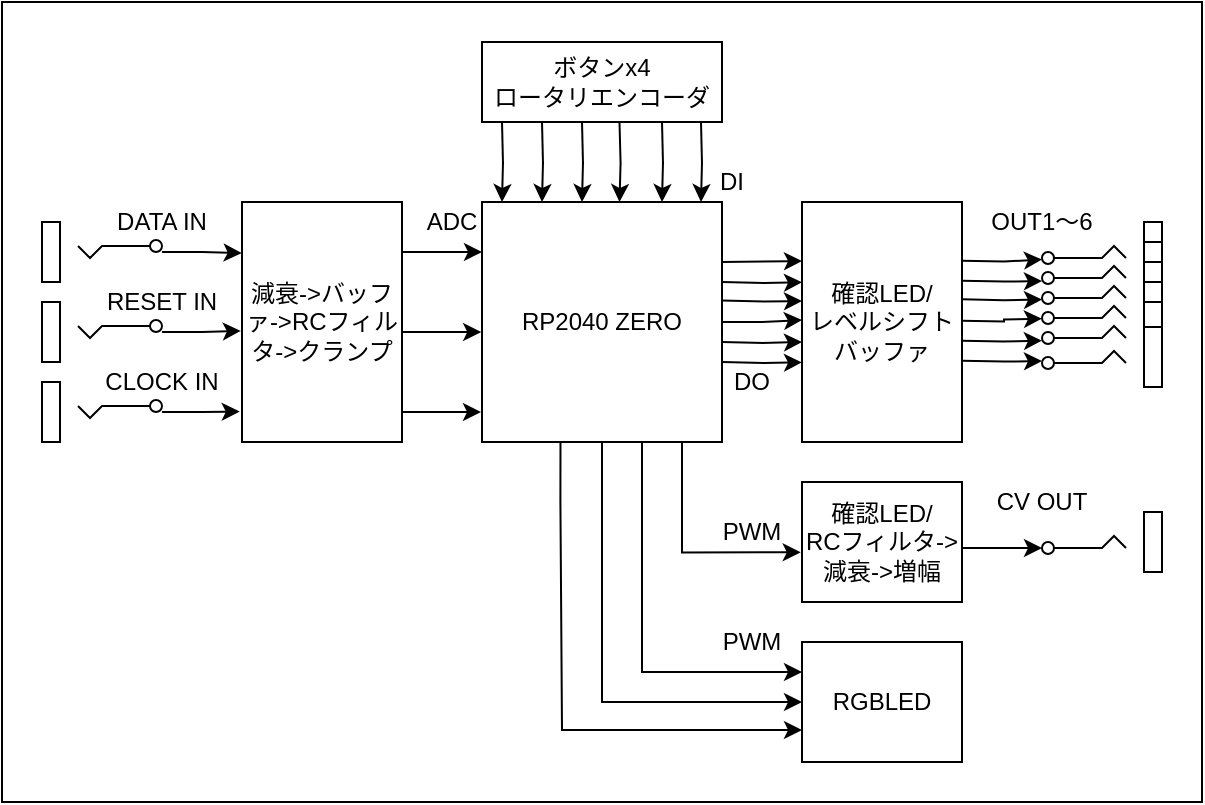 <mxfile version="27.1.6">
  <diagram name="ページ1" id="rrfAH0D4EwGRDDGI2uqU">
    <mxGraphModel dx="655" dy="870" grid="1" gridSize="10" guides="1" tooltips="1" connect="1" arrows="1" fold="1" page="1" pageScale="1" pageWidth="827" pageHeight="1169" math="0" shadow="0">
      <root>
        <mxCell id="0" />
        <mxCell id="1" parent="0" />
        <mxCell id="vJMuYOx4Il510q2gEsRJ-89" value="" style="rounded=0;whiteSpace=wrap;html=1;" vertex="1" parent="1">
          <mxGeometry x="80" y="220" width="600" height="400" as="geometry" />
        </mxCell>
        <mxCell id="vJMuYOx4Il510q2gEsRJ-39" value="確認LED/&lt;div&gt;レベルシフトバッファ&lt;/div&gt;" style="rounded=0;whiteSpace=wrap;html=1;" vertex="1" parent="1">
          <mxGeometry x="480" y="320" width="80" height="120" as="geometry" />
        </mxCell>
        <mxCell id="vJMuYOx4Il510q2gEsRJ-31" style="edgeStyle=orthogonalEdgeStyle;rounded=0;orthogonalLoop=1;jettySize=auto;html=1;entryX=0;entryY=0.5;entryDx=0;entryDy=0;" edge="1" parent="1" source="vJMuYOx4Il510q2gEsRJ-1">
          <mxGeometry relative="1" as="geometry">
            <mxPoint x="480" y="379" as="targetPoint" />
          </mxGeometry>
        </mxCell>
        <mxCell id="vJMuYOx4Il510q2gEsRJ-60" style="edgeStyle=orthogonalEdgeStyle;rounded=0;orthogonalLoop=1;jettySize=auto;html=1;entryX=-0.008;entryY=0.586;entryDx=0;entryDy=0;entryPerimeter=0;" edge="1" parent="1" source="vJMuYOx4Il510q2gEsRJ-1" target="vJMuYOx4Il510q2gEsRJ-58">
          <mxGeometry relative="1" as="geometry">
            <mxPoint x="380" y="500" as="targetPoint" />
            <Array as="points">
              <mxPoint x="420" y="495" />
            </Array>
          </mxGeometry>
        </mxCell>
        <mxCell id="vJMuYOx4Il510q2gEsRJ-84" style="edgeStyle=orthogonalEdgeStyle;rounded=0;orthogonalLoop=1;jettySize=auto;html=1;entryX=0;entryY=0.25;entryDx=0;entryDy=0;" edge="1" parent="1" source="vJMuYOx4Il510q2gEsRJ-1" target="vJMuYOx4Il510q2gEsRJ-83">
          <mxGeometry relative="1" as="geometry">
            <Array as="points">
              <mxPoint x="400" y="555" />
            </Array>
          </mxGeometry>
        </mxCell>
        <mxCell id="vJMuYOx4Il510q2gEsRJ-1" value="RP2040 ZERO" style="whiteSpace=wrap;html=1;aspect=fixed;" vertex="1" parent="1">
          <mxGeometry x="320" y="320" width="120" height="120" as="geometry" />
        </mxCell>
        <mxCell id="vJMuYOx4Il510q2gEsRJ-10" style="edgeStyle=orthogonalEdgeStyle;rounded=0;orthogonalLoop=1;jettySize=auto;html=1;" edge="1" parent="1" source="vJMuYOx4Il510q2gEsRJ-3">
          <mxGeometry relative="1" as="geometry">
            <mxPoint x="320" y="345" as="targetPoint" />
            <Array as="points">
              <mxPoint x="310" y="345" />
              <mxPoint x="310" y="345" />
            </Array>
          </mxGeometry>
        </mxCell>
        <mxCell id="vJMuYOx4Il510q2gEsRJ-3" value="減衰-&amp;gt;バッファ-&amp;gt;RCフィルタ-&amp;gt;クランプ" style="rounded=0;whiteSpace=wrap;html=1;" vertex="1" parent="1">
          <mxGeometry x="200" y="320" width="80" height="120" as="geometry" />
        </mxCell>
        <mxCell id="vJMuYOx4Il510q2gEsRJ-7" value="DATA IN" style="text;html=1;align=center;verticalAlign=middle;whiteSpace=wrap;rounded=0;" vertex="1" parent="1">
          <mxGeometry x="120" y="320" width="80" height="20" as="geometry" />
        </mxCell>
        <mxCell id="vJMuYOx4Il510q2gEsRJ-11" style="edgeStyle=orthogonalEdgeStyle;rounded=0;orthogonalLoop=1;jettySize=auto;html=1;entryX=-0.003;entryY=0.548;entryDx=0;entryDy=0;entryPerimeter=0;" edge="1" parent="1" target="vJMuYOx4Il510q2gEsRJ-1">
          <mxGeometry relative="1" as="geometry">
            <mxPoint x="280" y="385.04" as="sourcePoint" />
          </mxGeometry>
        </mxCell>
        <mxCell id="vJMuYOx4Il510q2gEsRJ-12" style="edgeStyle=orthogonalEdgeStyle;rounded=0;orthogonalLoop=1;jettySize=auto;html=1;exitX=1;exitY=0.5;exitDx=0;exitDy=0;entryX=-0.004;entryY=0.879;entryDx=0;entryDy=0;entryPerimeter=0;" edge="1" parent="1" target="vJMuYOx4Il510q2gEsRJ-1">
          <mxGeometry relative="1" as="geometry">
            <mxPoint x="280" y="425" as="sourcePoint" />
          </mxGeometry>
        </mxCell>
        <mxCell id="vJMuYOx4Il510q2gEsRJ-23" value="" style="pointerEvents=1;verticalLabelPosition=bottom;shadow=0;dashed=0;align=center;html=1;verticalAlign=top;shape=mxgraph.electrical.miscellaneous.2_conductor_jack" vertex="1" parent="1">
          <mxGeometry x="100" y="330" width="60" height="30" as="geometry" />
        </mxCell>
        <mxCell id="vJMuYOx4Il510q2gEsRJ-24" value="" style="pointerEvents=1;verticalLabelPosition=bottom;shadow=0;dashed=0;align=center;html=1;verticalAlign=top;shape=mxgraph.electrical.miscellaneous.2_conductor_jack" vertex="1" parent="1">
          <mxGeometry x="100" y="370" width="60" height="30" as="geometry" />
        </mxCell>
        <mxCell id="vJMuYOx4Il510q2gEsRJ-26" style="edgeStyle=orthogonalEdgeStyle;rounded=0;orthogonalLoop=1;jettySize=auto;html=1;entryX=-0.014;entryY=0.873;entryDx=0;entryDy=0;entryPerimeter=0;" edge="1" parent="1" source="vJMuYOx4Il510q2gEsRJ-25" target="vJMuYOx4Il510q2gEsRJ-3">
          <mxGeometry relative="1" as="geometry">
            <mxPoint x="200" y="425" as="targetPoint" />
          </mxGeometry>
        </mxCell>
        <mxCell id="vJMuYOx4Il510q2gEsRJ-25" value="" style="pointerEvents=1;verticalLabelPosition=bottom;shadow=0;dashed=0;align=center;html=1;verticalAlign=top;shape=mxgraph.electrical.miscellaneous.2_conductor_jack" vertex="1" parent="1">
          <mxGeometry x="100" y="410" width="60" height="30" as="geometry" />
        </mxCell>
        <mxCell id="vJMuYOx4Il510q2gEsRJ-27" style="edgeStyle=orthogonalEdgeStyle;rounded=0;orthogonalLoop=1;jettySize=auto;html=1;entryX=-0.007;entryY=0.537;entryDx=0;entryDy=0;entryPerimeter=0;" edge="1" parent="1" source="vJMuYOx4Il510q2gEsRJ-24" target="vJMuYOx4Il510q2gEsRJ-3">
          <mxGeometry relative="1" as="geometry">
            <mxPoint x="157.28" y="384.19" as="targetPoint" />
          </mxGeometry>
        </mxCell>
        <mxCell id="vJMuYOx4Il510q2gEsRJ-28" style="edgeStyle=orthogonalEdgeStyle;rounded=0;orthogonalLoop=1;jettySize=auto;html=1;entryX=-0.002;entryY=0.213;entryDx=0;entryDy=0;entryPerimeter=0;" edge="1" parent="1" source="vJMuYOx4Il510q2gEsRJ-23" target="vJMuYOx4Il510q2gEsRJ-3">
          <mxGeometry relative="1" as="geometry" />
        </mxCell>
        <mxCell id="vJMuYOx4Il510q2gEsRJ-30" value="" style="pointerEvents=1;verticalLabelPosition=bottom;shadow=0;dashed=0;align=center;html=1;verticalAlign=top;shape=mxgraph.electrical.miscellaneous.2_conductor_jack;direction=west;" vertex="1" parent="1">
          <mxGeometry x="600" y="330" width="60" height="30" as="geometry" />
        </mxCell>
        <mxCell id="vJMuYOx4Il510q2gEsRJ-32" style="edgeStyle=orthogonalEdgeStyle;rounded=0;orthogonalLoop=1;jettySize=auto;html=1;exitX=1;exitY=0.75;exitDx=0;exitDy=0;entryX=0;entryY=0.659;entryDx=0;entryDy=0;entryPerimeter=0;" edge="1" parent="1">
          <mxGeometry relative="1" as="geometry">
            <mxPoint x="440" y="400" as="sourcePoint" />
            <mxPoint x="480" y="400.21" as="targetPoint" />
          </mxGeometry>
        </mxCell>
        <mxCell id="vJMuYOx4Il510q2gEsRJ-33" style="edgeStyle=orthogonalEdgeStyle;rounded=0;orthogonalLoop=1;jettySize=auto;html=1;exitX=1;exitY=0.25;exitDx=0;exitDy=0;entryX=0;entryY=0.343;entryDx=0;entryDy=0;entryPerimeter=0;" edge="1" parent="1">
          <mxGeometry relative="1" as="geometry">
            <mxPoint x="440" y="369.31" as="sourcePoint" />
            <mxPoint x="480" y="369.48" as="targetPoint" />
          </mxGeometry>
        </mxCell>
        <mxCell id="vJMuYOx4Il510q2gEsRJ-36" style="edgeStyle=orthogonalEdgeStyle;rounded=0;orthogonalLoop=1;jettySize=auto;html=1;exitX=1;exitY=0.25;exitDx=0;exitDy=0;entryX=0;entryY=0.343;entryDx=0;entryDy=0;entryPerimeter=0;" edge="1" parent="1">
          <mxGeometry relative="1" as="geometry">
            <mxPoint x="440" y="360" as="sourcePoint" />
            <mxPoint x="480" y="360.17" as="targetPoint" />
          </mxGeometry>
        </mxCell>
        <mxCell id="vJMuYOx4Il510q2gEsRJ-37" style="edgeStyle=orthogonalEdgeStyle;rounded=0;orthogonalLoop=1;jettySize=auto;html=1;exitX=1;exitY=0.75;exitDx=0;exitDy=0;entryX=0;entryY=0.658;entryDx=0;entryDy=0;entryPerimeter=0;" edge="1" parent="1">
          <mxGeometry relative="1" as="geometry">
            <mxPoint x="440" y="390" as="sourcePoint" />
            <mxPoint x="480" y="390.02" as="targetPoint" />
          </mxGeometry>
        </mxCell>
        <mxCell id="vJMuYOx4Il510q2gEsRJ-38" style="edgeStyle=orthogonalEdgeStyle;rounded=0;orthogonalLoop=1;jettySize=auto;html=1;exitX=1;exitY=0.25;exitDx=0;exitDy=0;entryX=0;entryY=0.343;entryDx=0;entryDy=0;entryPerimeter=0;" edge="1" parent="1" source="vJMuYOx4Il510q2gEsRJ-1">
          <mxGeometry relative="1" as="geometry">
            <mxPoint x="480" y="349.484" as="targetPoint" />
          </mxGeometry>
        </mxCell>
        <mxCell id="vJMuYOx4Il510q2gEsRJ-40" style="edgeStyle=orthogonalEdgeStyle;rounded=0;orthogonalLoop=1;jettySize=auto;html=1;entryX=0;entryY=0.5;entryDx=0;entryDy=0;" edge="1" parent="1">
          <mxGeometry relative="1" as="geometry">
            <mxPoint x="560" y="379.326" as="sourcePoint" />
            <mxPoint x="600" y="378.326" as="targetPoint" />
          </mxGeometry>
        </mxCell>
        <mxCell id="vJMuYOx4Il510q2gEsRJ-41" style="edgeStyle=orthogonalEdgeStyle;rounded=0;orthogonalLoop=1;jettySize=auto;html=1;exitX=1;exitY=0.75;exitDx=0;exitDy=0;entryX=0;entryY=0.659;entryDx=0;entryDy=0;entryPerimeter=0;" edge="1" parent="1">
          <mxGeometry relative="1" as="geometry">
            <mxPoint x="560" y="399.326" as="sourcePoint" />
            <mxPoint x="600" y="399.536" as="targetPoint" />
          </mxGeometry>
        </mxCell>
        <mxCell id="vJMuYOx4Il510q2gEsRJ-42" style="edgeStyle=orthogonalEdgeStyle;rounded=0;orthogonalLoop=1;jettySize=auto;html=1;exitX=1;exitY=0.25;exitDx=0;exitDy=0;entryX=0;entryY=0.343;entryDx=0;entryDy=0;entryPerimeter=0;" edge="1" parent="1">
          <mxGeometry relative="1" as="geometry">
            <mxPoint x="560" y="368.636" as="sourcePoint" />
            <mxPoint x="600" y="368.806" as="targetPoint" />
          </mxGeometry>
        </mxCell>
        <mxCell id="vJMuYOx4Il510q2gEsRJ-43" style="edgeStyle=orthogonalEdgeStyle;rounded=0;orthogonalLoop=1;jettySize=auto;html=1;exitX=1;exitY=0.25;exitDx=0;exitDy=0;entryX=0;entryY=0.343;entryDx=0;entryDy=0;entryPerimeter=0;" edge="1" parent="1">
          <mxGeometry relative="1" as="geometry">
            <mxPoint x="560" y="359.326" as="sourcePoint" />
            <mxPoint x="600" y="359.496" as="targetPoint" />
          </mxGeometry>
        </mxCell>
        <mxCell id="vJMuYOx4Il510q2gEsRJ-44" style="edgeStyle=orthogonalEdgeStyle;rounded=0;orthogonalLoop=1;jettySize=auto;html=1;exitX=1;exitY=0.75;exitDx=0;exitDy=0;entryX=0;entryY=0.658;entryDx=0;entryDy=0;entryPerimeter=0;" edge="1" parent="1">
          <mxGeometry relative="1" as="geometry">
            <mxPoint x="560" y="389.326" as="sourcePoint" />
            <mxPoint x="600" y="389.346" as="targetPoint" />
          </mxGeometry>
        </mxCell>
        <mxCell id="vJMuYOx4Il510q2gEsRJ-45" style="edgeStyle=orthogonalEdgeStyle;rounded=0;orthogonalLoop=1;jettySize=auto;html=1;exitX=1;exitY=0.25;exitDx=0;exitDy=0;entryX=0;entryY=0.343;entryDx=0;entryDy=0;entryPerimeter=0;" edge="1" parent="1">
          <mxGeometry relative="1" as="geometry">
            <mxPoint x="560" y="349.326" as="sourcePoint" />
            <mxPoint x="600" y="348.81" as="targetPoint" />
          </mxGeometry>
        </mxCell>
        <mxCell id="vJMuYOx4Il510q2gEsRJ-52" value="" style="pointerEvents=1;verticalLabelPosition=bottom;shadow=0;dashed=0;align=center;html=1;verticalAlign=top;shape=mxgraph.electrical.miscellaneous.2_conductor_jack;direction=west;" vertex="1" parent="1">
          <mxGeometry x="600" y="340" width="60" height="30" as="geometry" />
        </mxCell>
        <mxCell id="vJMuYOx4Il510q2gEsRJ-53" value="" style="pointerEvents=1;verticalLabelPosition=bottom;shadow=0;dashed=0;align=center;html=1;verticalAlign=top;shape=mxgraph.electrical.miscellaneous.2_conductor_jack;direction=west;" vertex="1" parent="1">
          <mxGeometry x="600" y="350" width="60" height="30" as="geometry" />
        </mxCell>
        <mxCell id="vJMuYOx4Il510q2gEsRJ-54" value="" style="pointerEvents=1;verticalLabelPosition=bottom;shadow=0;dashed=0;align=center;html=1;verticalAlign=top;shape=mxgraph.electrical.miscellaneous.2_conductor_jack;direction=west;" vertex="1" parent="1">
          <mxGeometry x="600" y="360" width="60" height="30" as="geometry" />
        </mxCell>
        <mxCell id="vJMuYOx4Il510q2gEsRJ-55" value="" style="pointerEvents=1;verticalLabelPosition=bottom;shadow=0;dashed=0;align=center;html=1;verticalAlign=top;shape=mxgraph.electrical.miscellaneous.2_conductor_jack;direction=west;" vertex="1" parent="1">
          <mxGeometry x="600" y="370" width="60" height="30" as="geometry" />
        </mxCell>
        <mxCell id="vJMuYOx4Il510q2gEsRJ-56" value="" style="pointerEvents=1;verticalLabelPosition=bottom;shadow=0;dashed=0;align=center;html=1;verticalAlign=top;shape=mxgraph.electrical.miscellaneous.2_conductor_jack;direction=west;" vertex="1" parent="1">
          <mxGeometry x="600" y="382.5" width="60" height="30" as="geometry" />
        </mxCell>
        <mxCell id="vJMuYOx4Il510q2gEsRJ-57" value="OUT1～6" style="text;html=1;align=center;verticalAlign=middle;whiteSpace=wrap;rounded=0;" vertex="1" parent="1">
          <mxGeometry x="560" y="320" width="80" height="20" as="geometry" />
        </mxCell>
        <mxCell id="vJMuYOx4Il510q2gEsRJ-58" value="確認LED/&lt;div&gt;RCフィルタ-&amp;gt;減衰-&amp;gt;増幅&lt;/div&gt;" style="rounded=0;whiteSpace=wrap;html=1;" vertex="1" parent="1">
          <mxGeometry x="480" y="460" width="80" height="60" as="geometry" />
        </mxCell>
        <mxCell id="vJMuYOx4Il510q2gEsRJ-61" value="" style="pointerEvents=1;verticalLabelPosition=bottom;shadow=0;dashed=0;align=center;html=1;verticalAlign=top;shape=mxgraph.electrical.miscellaneous.2_conductor_jack;direction=west;" vertex="1" parent="1">
          <mxGeometry x="600" y="475" width="60" height="30" as="geometry" />
        </mxCell>
        <mxCell id="vJMuYOx4Il510q2gEsRJ-62" style="edgeStyle=orthogonalEdgeStyle;rounded=0;orthogonalLoop=1;jettySize=auto;html=1;exitX=1;exitY=0.5;exitDx=0;exitDy=0;entryX=1;entryY=0.4;entryDx=0;entryDy=0;entryPerimeter=0;" edge="1" parent="1" source="vJMuYOx4Il510q2gEsRJ-58" target="vJMuYOx4Il510q2gEsRJ-61">
          <mxGeometry relative="1" as="geometry">
            <Array as="points">
              <mxPoint x="560" y="493" />
            </Array>
          </mxGeometry>
        </mxCell>
        <mxCell id="vJMuYOx4Il510q2gEsRJ-63" value="DO" style="text;html=1;align=center;verticalAlign=middle;whiteSpace=wrap;rounded=0;" vertex="1" parent="1">
          <mxGeometry x="440" y="400" width="30" height="20" as="geometry" />
        </mxCell>
        <mxCell id="vJMuYOx4Il510q2gEsRJ-65" value="ADC" style="text;html=1;align=center;verticalAlign=middle;whiteSpace=wrap;rounded=0;" vertex="1" parent="1">
          <mxGeometry x="290" y="320" width="30" height="20" as="geometry" />
        </mxCell>
        <mxCell id="vJMuYOx4Il510q2gEsRJ-68" value="CV OUT" style="text;html=1;align=center;verticalAlign=middle;whiteSpace=wrap;rounded=0;" vertex="1" parent="1">
          <mxGeometry x="560" y="460" width="80" height="20" as="geometry" />
        </mxCell>
        <mxCell id="vJMuYOx4Il510q2gEsRJ-73" style="edgeStyle=orthogonalEdgeStyle;rounded=0;orthogonalLoop=1;jettySize=auto;html=1;entryX=0.5;entryY=0;entryDx=0;entryDy=0;" edge="1" parent="1">
          <mxGeometry relative="1" as="geometry">
            <mxPoint x="370" y="280.0" as="sourcePoint" />
            <mxPoint x="370" y="320.0" as="targetPoint" />
          </mxGeometry>
        </mxCell>
        <mxCell id="vJMuYOx4Il510q2gEsRJ-72" value="ボタンx4&lt;div&gt;ロータリエンコーダ&lt;/div&gt;" style="rounded=0;whiteSpace=wrap;html=1;" vertex="1" parent="1">
          <mxGeometry x="320" y="240" width="120" height="40" as="geometry" />
        </mxCell>
        <mxCell id="vJMuYOx4Il510q2gEsRJ-74" style="edgeStyle=orthogonalEdgeStyle;rounded=0;orthogonalLoop=1;jettySize=auto;html=1;entryX=0.5;entryY=0;entryDx=0;entryDy=0;" edge="1" parent="1">
          <mxGeometry relative="1" as="geometry">
            <mxPoint x="350" y="280" as="sourcePoint" />
            <mxPoint x="350" y="320" as="targetPoint" />
          </mxGeometry>
        </mxCell>
        <mxCell id="vJMuYOx4Il510q2gEsRJ-75" style="edgeStyle=orthogonalEdgeStyle;rounded=0;orthogonalLoop=1;jettySize=auto;html=1;entryX=0.5;entryY=0;entryDx=0;entryDy=0;" edge="1" parent="1">
          <mxGeometry relative="1" as="geometry">
            <mxPoint x="388.75" y="280" as="sourcePoint" />
            <mxPoint x="388.75" y="320" as="targetPoint" />
          </mxGeometry>
        </mxCell>
        <mxCell id="vJMuYOx4Il510q2gEsRJ-76" style="edgeStyle=orthogonalEdgeStyle;rounded=0;orthogonalLoop=1;jettySize=auto;html=1;entryX=0.5;entryY=0;entryDx=0;entryDy=0;" edge="1" parent="1">
          <mxGeometry relative="1" as="geometry">
            <mxPoint x="410" y="280" as="sourcePoint" />
            <mxPoint x="410" y="320" as="targetPoint" />
          </mxGeometry>
        </mxCell>
        <mxCell id="vJMuYOx4Il510q2gEsRJ-77" style="edgeStyle=orthogonalEdgeStyle;rounded=0;orthogonalLoop=1;jettySize=auto;html=1;entryX=0.5;entryY=0;entryDx=0;entryDy=0;" edge="1" parent="1">
          <mxGeometry relative="1" as="geometry">
            <mxPoint x="330" y="280" as="sourcePoint" />
            <mxPoint x="330" y="320" as="targetPoint" />
          </mxGeometry>
        </mxCell>
        <mxCell id="vJMuYOx4Il510q2gEsRJ-78" style="edgeStyle=orthogonalEdgeStyle;rounded=0;orthogonalLoop=1;jettySize=auto;html=1;entryX=0.5;entryY=0;entryDx=0;entryDy=0;" edge="1" parent="1">
          <mxGeometry relative="1" as="geometry">
            <mxPoint x="429.5" y="280" as="sourcePoint" />
            <mxPoint x="429.5" y="320" as="targetPoint" />
          </mxGeometry>
        </mxCell>
        <mxCell id="vJMuYOx4Il510q2gEsRJ-79" value="DI" style="text;html=1;align=center;verticalAlign=middle;whiteSpace=wrap;rounded=0;" vertex="1" parent="1">
          <mxGeometry x="430" y="300" width="30" height="20" as="geometry" />
        </mxCell>
        <mxCell id="vJMuYOx4Il510q2gEsRJ-81" value="RESET IN" style="text;html=1;align=center;verticalAlign=middle;whiteSpace=wrap;rounded=0;" vertex="1" parent="1">
          <mxGeometry x="120" y="360" width="80" height="20" as="geometry" />
        </mxCell>
        <mxCell id="vJMuYOx4Il510q2gEsRJ-82" value="CLOCK IN" style="text;html=1;align=center;verticalAlign=middle;whiteSpace=wrap;rounded=0;" vertex="1" parent="1">
          <mxGeometry x="120" y="400" width="80" height="20" as="geometry" />
        </mxCell>
        <mxCell id="vJMuYOx4Il510q2gEsRJ-83" value="RGBLED" style="rounded=0;whiteSpace=wrap;html=1;" vertex="1" parent="1">
          <mxGeometry x="480" y="540" width="80" height="60" as="geometry" />
        </mxCell>
        <mxCell id="vJMuYOx4Il510q2gEsRJ-85" style="edgeStyle=orthogonalEdgeStyle;rounded=0;orthogonalLoop=1;jettySize=auto;html=1;entryX=0;entryY=0.5;entryDx=0;entryDy=0;exitX=0.5;exitY=1;exitDx=0;exitDy=0;" edge="1" parent="1" source="vJMuYOx4Il510q2gEsRJ-1" target="vJMuYOx4Il510q2gEsRJ-83">
          <mxGeometry relative="1" as="geometry">
            <mxPoint x="380" y="460" as="sourcePoint" />
            <mxPoint x="460" y="575" as="targetPoint" />
            <Array as="points">
              <mxPoint x="380" y="570" />
            </Array>
          </mxGeometry>
        </mxCell>
        <mxCell id="vJMuYOx4Il510q2gEsRJ-86" style="edgeStyle=orthogonalEdgeStyle;rounded=0;orthogonalLoop=1;jettySize=auto;html=1;entryX=0;entryY=0.25;entryDx=0;entryDy=0;exitX=0.327;exitY=1.004;exitDx=0;exitDy=0;exitPerimeter=0;" edge="1" parent="1" source="vJMuYOx4Il510q2gEsRJ-1">
          <mxGeometry relative="1" as="geometry">
            <mxPoint x="400" y="469" as="sourcePoint" />
            <mxPoint x="480" y="584" as="targetPoint" />
            <Array as="points">
              <mxPoint x="359" y="469" />
              <mxPoint x="360" y="469" />
              <mxPoint x="360" y="584" />
            </Array>
          </mxGeometry>
        </mxCell>
        <mxCell id="vJMuYOx4Il510q2gEsRJ-87" value="PWM" style="text;html=1;align=center;verticalAlign=middle;whiteSpace=wrap;rounded=0;" vertex="1" parent="1">
          <mxGeometry x="440" y="530" width="30" height="20" as="geometry" />
        </mxCell>
        <mxCell id="vJMuYOx4Il510q2gEsRJ-88" value="PWM" style="text;html=1;align=center;verticalAlign=middle;whiteSpace=wrap;rounded=0;" vertex="1" parent="1">
          <mxGeometry x="440" y="475" width="30" height="20" as="geometry" />
        </mxCell>
      </root>
    </mxGraphModel>
  </diagram>
</mxfile>
